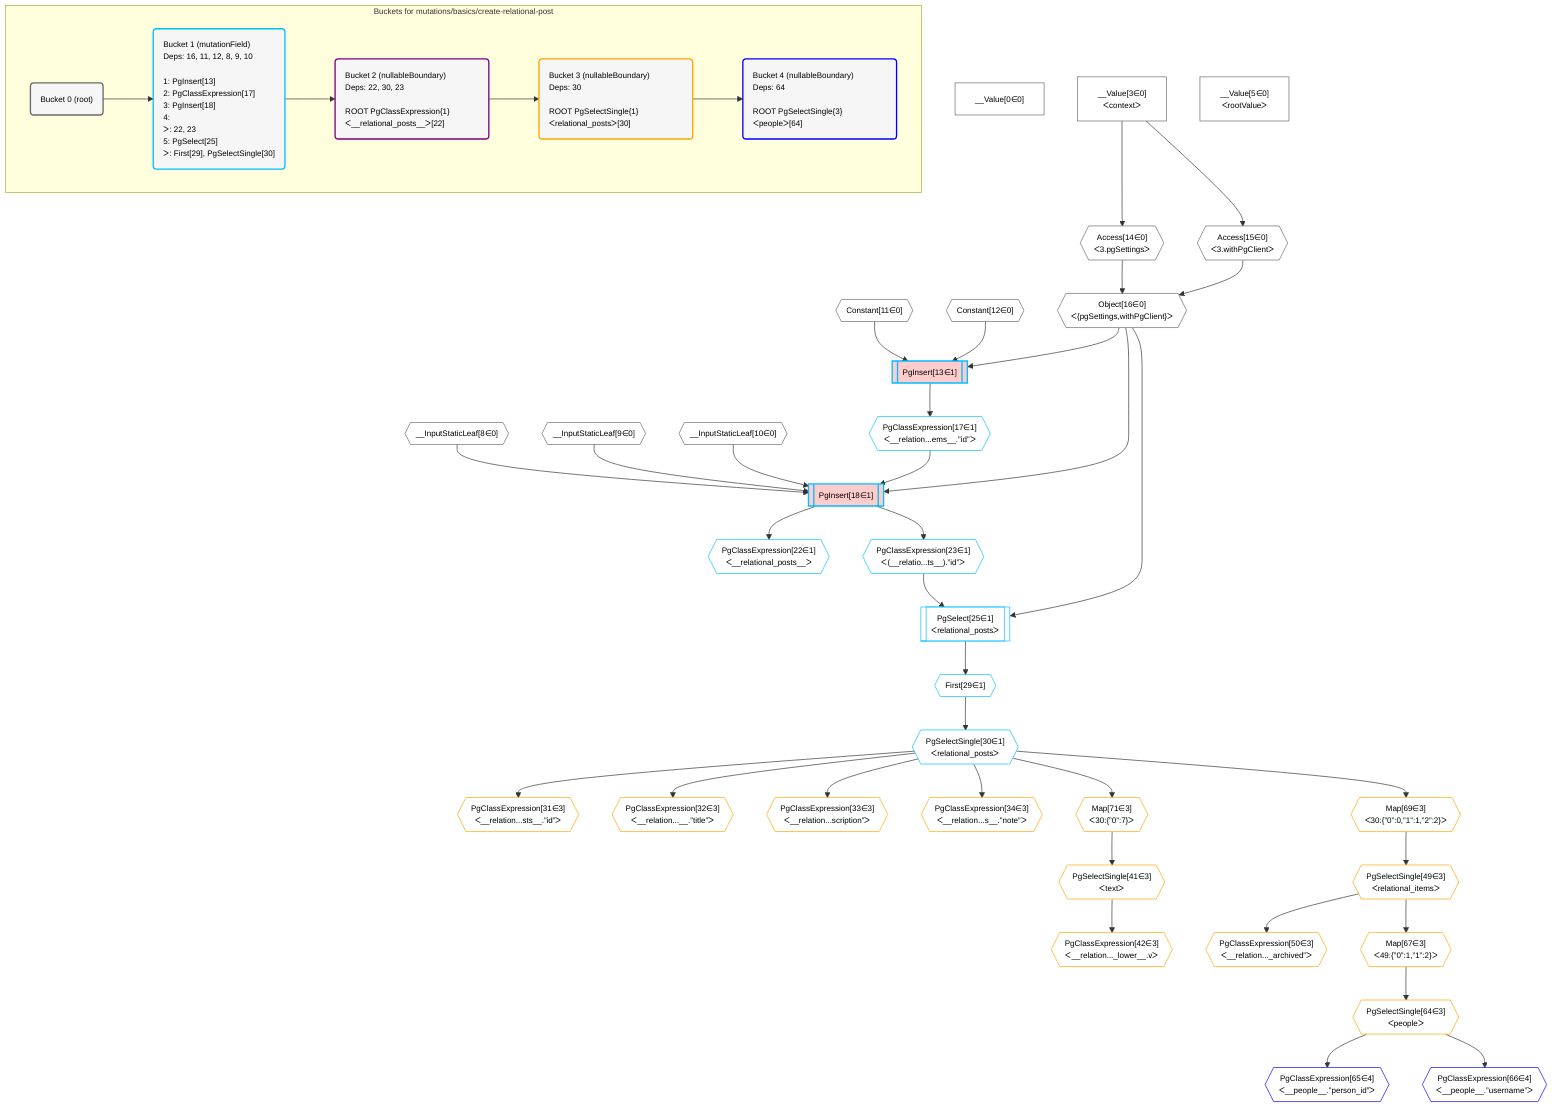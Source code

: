 %%{init: {'themeVariables': { 'fontSize': '12px'}}}%%
graph TD
    classDef path fill:#eee,stroke:#000,color:#000
    classDef plan fill:#fff,stroke-width:1px,color:#000
    classDef itemplan fill:#fff,stroke-width:2px,color:#000
    classDef unbatchedplan fill:#dff,stroke-width:1px,color:#000
    classDef sideeffectplan fill:#fcc,stroke-width:2px,color:#000
    classDef bucket fill:#f6f6f6,color:#000,stroke-width:2px,text-align:left


    %% define steps
    __Value0["__Value[0∈0]"]:::plan
    __Value3["__Value[3∈0]<br />ᐸcontextᐳ"]:::plan
    __Value5["__Value[5∈0]<br />ᐸrootValueᐳ"]:::plan
    __InputStaticLeaf8{{"__InputStaticLeaf[8∈0]"}}:::plan
    __InputStaticLeaf9{{"__InputStaticLeaf[9∈0]"}}:::plan
    __InputStaticLeaf10{{"__InputStaticLeaf[10∈0]"}}:::plan
    Constant11{{"Constant[11∈0]"}}:::plan
    Constant12{{"Constant[12∈0]"}}:::plan
    Access14{{"Access[14∈0]<br />ᐸ3.pgSettingsᐳ"}}:::plan
    Access15{{"Access[15∈0]<br />ᐸ3.withPgClientᐳ"}}:::plan
    Object16{{"Object[16∈0]<br />ᐸ{pgSettings,withPgClient}ᐳ"}}:::plan
    PgInsert13[["PgInsert[13∈1]"]]:::sideeffectplan
    PgClassExpression17{{"PgClassExpression[17∈1]<br />ᐸ__relation...ems__.”id”ᐳ"}}:::plan
    PgInsert18[["PgInsert[18∈1]"]]:::sideeffectplan
    PgClassExpression22{{"PgClassExpression[22∈1]<br />ᐸ__relational_posts__ᐳ"}}:::plan
    PgClassExpression23{{"PgClassExpression[23∈1]<br />ᐸ(__relatio...ts__).”id”ᐳ"}}:::plan
    PgSelect25[["PgSelect[25∈1]<br />ᐸrelational_postsᐳ"]]:::plan
    First29{{"First[29∈1]"}}:::plan
    PgSelectSingle30{{"PgSelectSingle[30∈1]<br />ᐸrelational_postsᐳ"}}:::plan
    PgClassExpression31{{"PgClassExpression[31∈3]<br />ᐸ__relation...sts__.”id”ᐳ"}}:::plan
    PgClassExpression32{{"PgClassExpression[32∈3]<br />ᐸ__relation...__.”title”ᐳ"}}:::plan
    PgClassExpression33{{"PgClassExpression[33∈3]<br />ᐸ__relation...scription”ᐳ"}}:::plan
    PgClassExpression34{{"PgClassExpression[34∈3]<br />ᐸ__relation...s__.”note”ᐳ"}}:::plan
    Map71{{"Map[71∈3]<br />ᐸ30:{”0”:7}ᐳ"}}:::plan
    PgSelectSingle41{{"PgSelectSingle[41∈3]<br />ᐸtextᐳ"}}:::plan
    PgClassExpression42{{"PgClassExpression[42∈3]<br />ᐸ__relation..._lower__.vᐳ"}}:::plan
    Map69{{"Map[69∈3]<br />ᐸ30:{”0”:0,”1”:1,”2”:2}ᐳ"}}:::plan
    PgSelectSingle49{{"PgSelectSingle[49∈3]<br />ᐸrelational_itemsᐳ"}}:::plan
    PgClassExpression50{{"PgClassExpression[50∈3]<br />ᐸ__relation..._archived”ᐳ"}}:::plan
    Map67{{"Map[67∈3]<br />ᐸ49:{”0”:1,”1”:2}ᐳ"}}:::plan
    PgSelectSingle64{{"PgSelectSingle[64∈3]<br />ᐸpeopleᐳ"}}:::plan
    PgClassExpression65{{"PgClassExpression[65∈4]<br />ᐸ__people__.”person_id”ᐳ"}}:::plan
    PgClassExpression66{{"PgClassExpression[66∈4]<br />ᐸ__people__.”username”ᐳ"}}:::plan

    %% plan dependencies
    __Value3 --> Access14
    __Value3 --> Access15
    Access14 & Access15 --> Object16
    Object16 & Constant11 & Constant12 --> PgInsert13
    PgInsert13 --> PgClassExpression17
    Object16 & PgClassExpression17 & __InputStaticLeaf8 & __InputStaticLeaf9 & __InputStaticLeaf10 --> PgInsert18
    PgInsert18 --> PgClassExpression22
    PgInsert18 --> PgClassExpression23
    Object16 & PgClassExpression23 --> PgSelect25
    PgSelect25 --> First29
    First29 --> PgSelectSingle30
    PgSelectSingle30 --> PgClassExpression31
    PgSelectSingle30 --> PgClassExpression32
    PgSelectSingle30 --> PgClassExpression33
    PgSelectSingle30 --> PgClassExpression34
    PgSelectSingle30 --> Map71
    Map71 --> PgSelectSingle41
    PgSelectSingle41 --> PgClassExpression42
    PgSelectSingle30 --> Map69
    Map69 --> PgSelectSingle49
    PgSelectSingle49 --> PgClassExpression50
    PgSelectSingle49 --> Map67
    Map67 --> PgSelectSingle64
    PgSelectSingle64 --> PgClassExpression65
    PgSelectSingle64 --> PgClassExpression66

    subgraph "Buckets for mutations/basics/create-relational-post"
    Bucket0("Bucket 0 (root)"):::bucket
    classDef bucket0 stroke:#696969
    class Bucket0,__Value0,__Value3,__Value5,__InputStaticLeaf8,__InputStaticLeaf9,__InputStaticLeaf10,Constant11,Constant12,Access14,Access15,Object16 bucket0
    Bucket1("Bucket 1 (mutationField)<br />Deps: 16, 11, 12, 8, 9, 10<br /><br />1: PgInsert[13]<br />2: PgClassExpression[17]<br />3: PgInsert[18]<br />4: <br />ᐳ: 22, 23<br />5: PgSelect[25]<br />ᐳ: First[29], PgSelectSingle[30]"):::bucket
    classDef bucket1 stroke:#00bfff
    class Bucket1,PgInsert13,PgClassExpression17,PgInsert18,PgClassExpression22,PgClassExpression23,PgSelect25,First29,PgSelectSingle30 bucket1
    Bucket2("Bucket 2 (nullableBoundary)<br />Deps: 22, 30, 23<br /><br />ROOT PgClassExpression{1}ᐸ__relational_posts__ᐳ[22]"):::bucket
    classDef bucket2 stroke:#7f007f
    class Bucket2 bucket2
    Bucket3("Bucket 3 (nullableBoundary)<br />Deps: 30<br /><br />ROOT PgSelectSingle{1}ᐸrelational_postsᐳ[30]"):::bucket
    classDef bucket3 stroke:#ffa500
    class Bucket3,PgClassExpression31,PgClassExpression32,PgClassExpression33,PgClassExpression34,PgSelectSingle41,PgClassExpression42,PgSelectSingle49,PgClassExpression50,PgSelectSingle64,Map67,Map69,Map71 bucket3
    Bucket4("Bucket 4 (nullableBoundary)<br />Deps: 64<br /><br />ROOT PgSelectSingle{3}ᐸpeopleᐳ[64]"):::bucket
    classDef bucket4 stroke:#0000ff
    class Bucket4,PgClassExpression65,PgClassExpression66 bucket4
    Bucket0 --> Bucket1
    Bucket1 --> Bucket2
    Bucket2 --> Bucket3
    Bucket3 --> Bucket4
    end